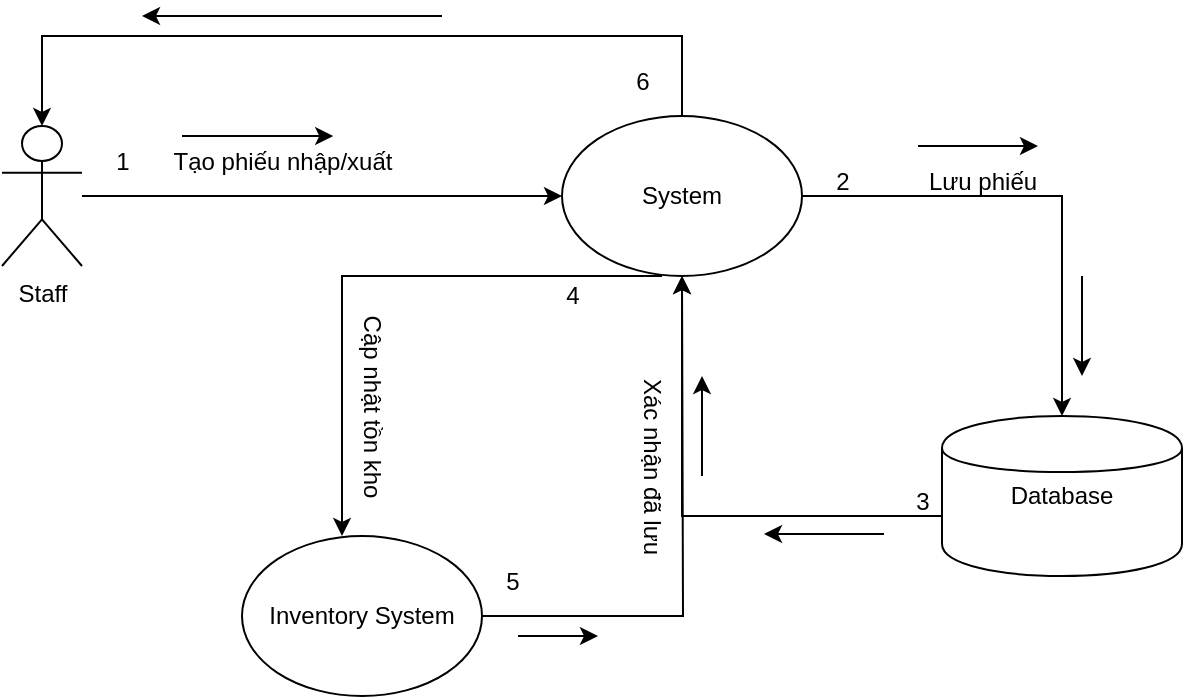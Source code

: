 <mxfile version="27.0.3">
  <diagram name="Trang-1" id="k-JKYpwfzyIuzuebq-NP">
    <mxGraphModel dx="1227" dy="606" grid="1" gridSize="10" guides="1" tooltips="1" connect="1" arrows="1" fold="1" page="1" pageScale="1" pageWidth="827" pageHeight="1169" math="0" shadow="0">
      <root>
        <mxCell id="0" />
        <mxCell id="1" parent="0" />
        <mxCell id="n3lu2XJ1bwGlvl8NA93a-5" style="edgeStyle=orthogonalEdgeStyle;rounded=0;orthogonalLoop=1;jettySize=auto;html=1;" edge="1" parent="1" source="n3lu2XJ1bwGlvl8NA93a-1" target="n3lu2XJ1bwGlvl8NA93a-2">
          <mxGeometry relative="1" as="geometry" />
        </mxCell>
        <mxCell id="n3lu2XJ1bwGlvl8NA93a-1" value="Staff" style="shape=umlActor;verticalLabelPosition=bottom;verticalAlign=top;html=1;outlineConnect=0;" vertex="1" parent="1">
          <mxGeometry x="110" y="165" width="40" height="70" as="geometry" />
        </mxCell>
        <mxCell id="n3lu2XJ1bwGlvl8NA93a-9" style="edgeStyle=orthogonalEdgeStyle;rounded=0;orthogonalLoop=1;jettySize=auto;html=1;entryX=0.5;entryY=0;entryDx=0;entryDy=0;" edge="1" parent="1" source="n3lu2XJ1bwGlvl8NA93a-2" target="n3lu2XJ1bwGlvl8NA93a-4">
          <mxGeometry relative="1" as="geometry">
            <mxPoint x="640" y="300" as="targetPoint" />
          </mxGeometry>
        </mxCell>
        <mxCell id="n3lu2XJ1bwGlvl8NA93a-12" style="edgeStyle=orthogonalEdgeStyle;rounded=0;orthogonalLoop=1;jettySize=auto;html=1;entryX=0.5;entryY=0;entryDx=0;entryDy=0;" edge="1" parent="1">
          <mxGeometry relative="1" as="geometry">
            <mxPoint x="440" y="240" as="sourcePoint" />
            <mxPoint x="280" y="370" as="targetPoint" />
            <Array as="points">
              <mxPoint x="280" y="240" />
            </Array>
          </mxGeometry>
        </mxCell>
        <mxCell id="n3lu2XJ1bwGlvl8NA93a-2" value="System" style="ellipse;whiteSpace=wrap;html=1;" vertex="1" parent="1">
          <mxGeometry x="390" y="160" width="120" height="80" as="geometry" />
        </mxCell>
        <mxCell id="n3lu2XJ1bwGlvl8NA93a-19" style="edgeStyle=orthogonalEdgeStyle;rounded=0;orthogonalLoop=1;jettySize=auto;html=1;" edge="1" parent="1" source="n3lu2XJ1bwGlvl8NA93a-3">
          <mxGeometry relative="1" as="geometry">
            <mxPoint x="450" y="240" as="targetPoint" />
          </mxGeometry>
        </mxCell>
        <mxCell id="n3lu2XJ1bwGlvl8NA93a-3" value="Inventory System" style="ellipse;whiteSpace=wrap;html=1;" vertex="1" parent="1">
          <mxGeometry x="230" y="370" width="120" height="80" as="geometry" />
        </mxCell>
        <mxCell id="n3lu2XJ1bwGlvl8NA93a-13" style="edgeStyle=orthogonalEdgeStyle;rounded=0;orthogonalLoop=1;jettySize=auto;html=1;entryX=0.5;entryY=1;entryDx=0;entryDy=0;entryPerimeter=0;" edge="1" parent="1" source="n3lu2XJ1bwGlvl8NA93a-4" target="n3lu2XJ1bwGlvl8NA93a-2">
          <mxGeometry relative="1" as="geometry">
            <mxPoint x="450" y="250" as="targetPoint" />
            <Array as="points">
              <mxPoint x="450" y="360" />
            </Array>
          </mxGeometry>
        </mxCell>
        <mxCell id="n3lu2XJ1bwGlvl8NA93a-4" value="Database" style="shape=cylinder;whiteSpace=wrap;html=1;" vertex="1" parent="1">
          <mxGeometry x="580" y="310" width="120" height="80" as="geometry" />
        </mxCell>
        <mxCell id="n3lu2XJ1bwGlvl8NA93a-6" value="1" style="text;html=1;align=center;verticalAlign=middle;resizable=0;points=[];autosize=1;strokeColor=none;fillColor=none;" vertex="1" parent="1">
          <mxGeometry x="155" y="168" width="30" height="30" as="geometry" />
        </mxCell>
        <mxCell id="n3lu2XJ1bwGlvl8NA93a-7" value="Tạo phiếu nhập/xuất" style="text;html=1;align=center;verticalAlign=middle;resizable=0;points=[];autosize=1;strokeColor=none;fillColor=none;" vertex="1" parent="1">
          <mxGeometry x="185" y="168" width="130" height="30" as="geometry" />
        </mxCell>
        <mxCell id="n3lu2XJ1bwGlvl8NA93a-8" value="" style="endArrow=classic;html=1;rounded=0;entryX=0.697;entryY=0.067;entryDx=0;entryDy=0;entryPerimeter=0;" edge="1" parent="1" target="n3lu2XJ1bwGlvl8NA93a-7">
          <mxGeometry width="50" height="50" relative="1" as="geometry">
            <mxPoint x="200" y="170" as="sourcePoint" />
            <mxPoint x="250" y="120" as="targetPoint" />
          </mxGeometry>
        </mxCell>
        <mxCell id="n3lu2XJ1bwGlvl8NA93a-10" value="2" style="text;html=1;align=center;verticalAlign=middle;resizable=0;points=[];autosize=1;strokeColor=none;fillColor=none;" vertex="1" parent="1">
          <mxGeometry x="515" y="178" width="30" height="30" as="geometry" />
        </mxCell>
        <mxCell id="n3lu2XJ1bwGlvl8NA93a-11" value="Lưu phiếu" style="text;html=1;align=center;verticalAlign=middle;resizable=0;points=[];autosize=1;strokeColor=none;fillColor=none;" vertex="1" parent="1">
          <mxGeometry x="560" y="178" width="80" height="30" as="geometry" />
        </mxCell>
        <mxCell id="n3lu2XJ1bwGlvl8NA93a-14" value="3" style="text;html=1;align=center;verticalAlign=middle;resizable=0;points=[];autosize=1;strokeColor=none;fillColor=none;" vertex="1" parent="1">
          <mxGeometry x="555" y="338" width="30" height="30" as="geometry" />
        </mxCell>
        <mxCell id="n3lu2XJ1bwGlvl8NA93a-15" value="Xác nhận đã lưu" style="text;html=1;align=center;verticalAlign=middle;resizable=0;points=[];autosize=1;strokeColor=none;fillColor=none;rotation=90;" vertex="1" parent="1">
          <mxGeometry x="380" y="320" width="110" height="30" as="geometry" />
        </mxCell>
        <mxCell id="n3lu2XJ1bwGlvl8NA93a-16" value="4" style="text;html=1;align=center;verticalAlign=middle;resizable=0;points=[];autosize=1;strokeColor=none;fillColor=none;" vertex="1" parent="1">
          <mxGeometry x="380" y="235" width="30" height="30" as="geometry" />
        </mxCell>
        <mxCell id="n3lu2XJ1bwGlvl8NA93a-17" value="Cập nhật tồn kho" style="text;html=1;align=center;verticalAlign=middle;resizable=0;points=[];autosize=1;strokeColor=none;fillColor=none;rotation=90;" vertex="1" parent="1">
          <mxGeometry x="240" y="290" width="110" height="30" as="geometry" />
        </mxCell>
        <mxCell id="n3lu2XJ1bwGlvl8NA93a-20" value="5" style="text;html=1;align=center;verticalAlign=middle;resizable=0;points=[];autosize=1;strokeColor=none;fillColor=none;" vertex="1" parent="1">
          <mxGeometry x="350" y="378" width="30" height="30" as="geometry" />
        </mxCell>
        <mxCell id="n3lu2XJ1bwGlvl8NA93a-21" style="edgeStyle=orthogonalEdgeStyle;rounded=0;orthogonalLoop=1;jettySize=auto;html=1;entryX=0.5;entryY=0;entryDx=0;entryDy=0;entryPerimeter=0;" edge="1" parent="1" source="n3lu2XJ1bwGlvl8NA93a-2" target="n3lu2XJ1bwGlvl8NA93a-1">
          <mxGeometry relative="1" as="geometry">
            <Array as="points">
              <mxPoint x="450" y="120" />
              <mxPoint x="130" y="120" />
            </Array>
          </mxGeometry>
        </mxCell>
        <mxCell id="n3lu2XJ1bwGlvl8NA93a-23" value="" style="endArrow=classic;html=1;rounded=0;" edge="1" parent="1">
          <mxGeometry width="50" height="50" relative="1" as="geometry">
            <mxPoint x="568" y="175" as="sourcePoint" />
            <mxPoint x="628" y="175" as="targetPoint" />
          </mxGeometry>
        </mxCell>
        <mxCell id="n3lu2XJ1bwGlvl8NA93a-24" value="" style="endArrow=classic;html=1;rounded=0;" edge="1" parent="1">
          <mxGeometry width="50" height="50" relative="1" as="geometry">
            <mxPoint x="650" y="240" as="sourcePoint" />
            <mxPoint x="650" y="290" as="targetPoint" />
          </mxGeometry>
        </mxCell>
        <mxCell id="n3lu2XJ1bwGlvl8NA93a-25" value="" style="endArrow=classic;html=1;rounded=0;" edge="1" parent="1">
          <mxGeometry width="50" height="50" relative="1" as="geometry">
            <mxPoint x="551" y="369" as="sourcePoint" />
            <mxPoint x="491" y="369" as="targetPoint" />
          </mxGeometry>
        </mxCell>
        <mxCell id="n3lu2XJ1bwGlvl8NA93a-26" value="" style="endArrow=classic;html=1;rounded=0;" edge="1" parent="1">
          <mxGeometry width="50" height="50" relative="1" as="geometry">
            <mxPoint x="460" y="340" as="sourcePoint" />
            <mxPoint x="460" y="290" as="targetPoint" />
          </mxGeometry>
        </mxCell>
        <mxCell id="n3lu2XJ1bwGlvl8NA93a-27" value="" style="endArrow=classic;html=1;rounded=0;" edge="1" parent="1">
          <mxGeometry width="50" height="50" relative="1" as="geometry">
            <mxPoint x="368" y="420" as="sourcePoint" />
            <mxPoint x="408" y="420" as="targetPoint" />
          </mxGeometry>
        </mxCell>
        <mxCell id="n3lu2XJ1bwGlvl8NA93a-28" value="6" style="text;html=1;align=center;verticalAlign=middle;resizable=0;points=[];autosize=1;strokeColor=none;fillColor=none;" vertex="1" parent="1">
          <mxGeometry x="415" y="128" width="30" height="30" as="geometry" />
        </mxCell>
        <mxCell id="n3lu2XJ1bwGlvl8NA93a-29" value="" style="endArrow=classic;html=1;rounded=0;" edge="1" parent="1">
          <mxGeometry width="50" height="50" relative="1" as="geometry">
            <mxPoint x="330" y="110" as="sourcePoint" />
            <mxPoint x="180" y="110" as="targetPoint" />
          </mxGeometry>
        </mxCell>
      </root>
    </mxGraphModel>
  </diagram>
</mxfile>
